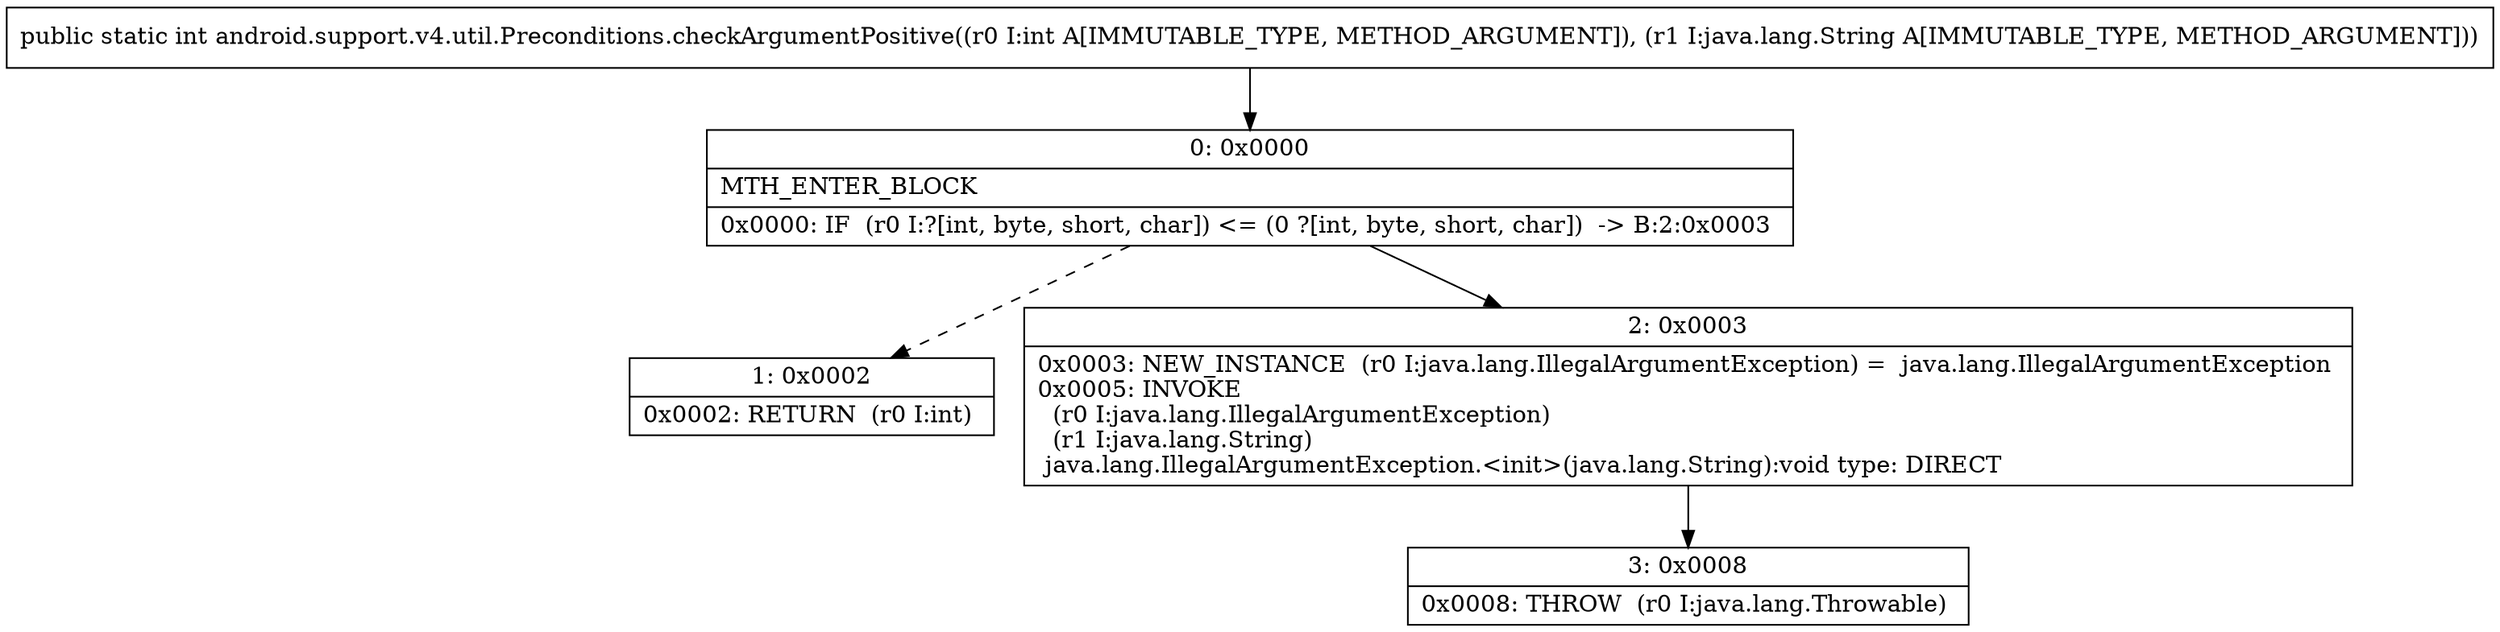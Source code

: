 digraph "CFG forandroid.support.v4.util.Preconditions.checkArgumentPositive(ILjava\/lang\/String;)I" {
Node_0 [shape=record,label="{0\:\ 0x0000|MTH_ENTER_BLOCK\l|0x0000: IF  (r0 I:?[int, byte, short, char]) \<= (0 ?[int, byte, short, char])  \-\> B:2:0x0003 \l}"];
Node_1 [shape=record,label="{1\:\ 0x0002|0x0002: RETURN  (r0 I:int) \l}"];
Node_2 [shape=record,label="{2\:\ 0x0003|0x0003: NEW_INSTANCE  (r0 I:java.lang.IllegalArgumentException) =  java.lang.IllegalArgumentException \l0x0005: INVOKE  \l  (r0 I:java.lang.IllegalArgumentException)\l  (r1 I:java.lang.String)\l java.lang.IllegalArgumentException.\<init\>(java.lang.String):void type: DIRECT \l}"];
Node_3 [shape=record,label="{3\:\ 0x0008|0x0008: THROW  (r0 I:java.lang.Throwable) \l}"];
MethodNode[shape=record,label="{public static int android.support.v4.util.Preconditions.checkArgumentPositive((r0 I:int A[IMMUTABLE_TYPE, METHOD_ARGUMENT]), (r1 I:java.lang.String A[IMMUTABLE_TYPE, METHOD_ARGUMENT])) }"];
MethodNode -> Node_0;
Node_0 -> Node_1[style=dashed];
Node_0 -> Node_2;
Node_2 -> Node_3;
}

